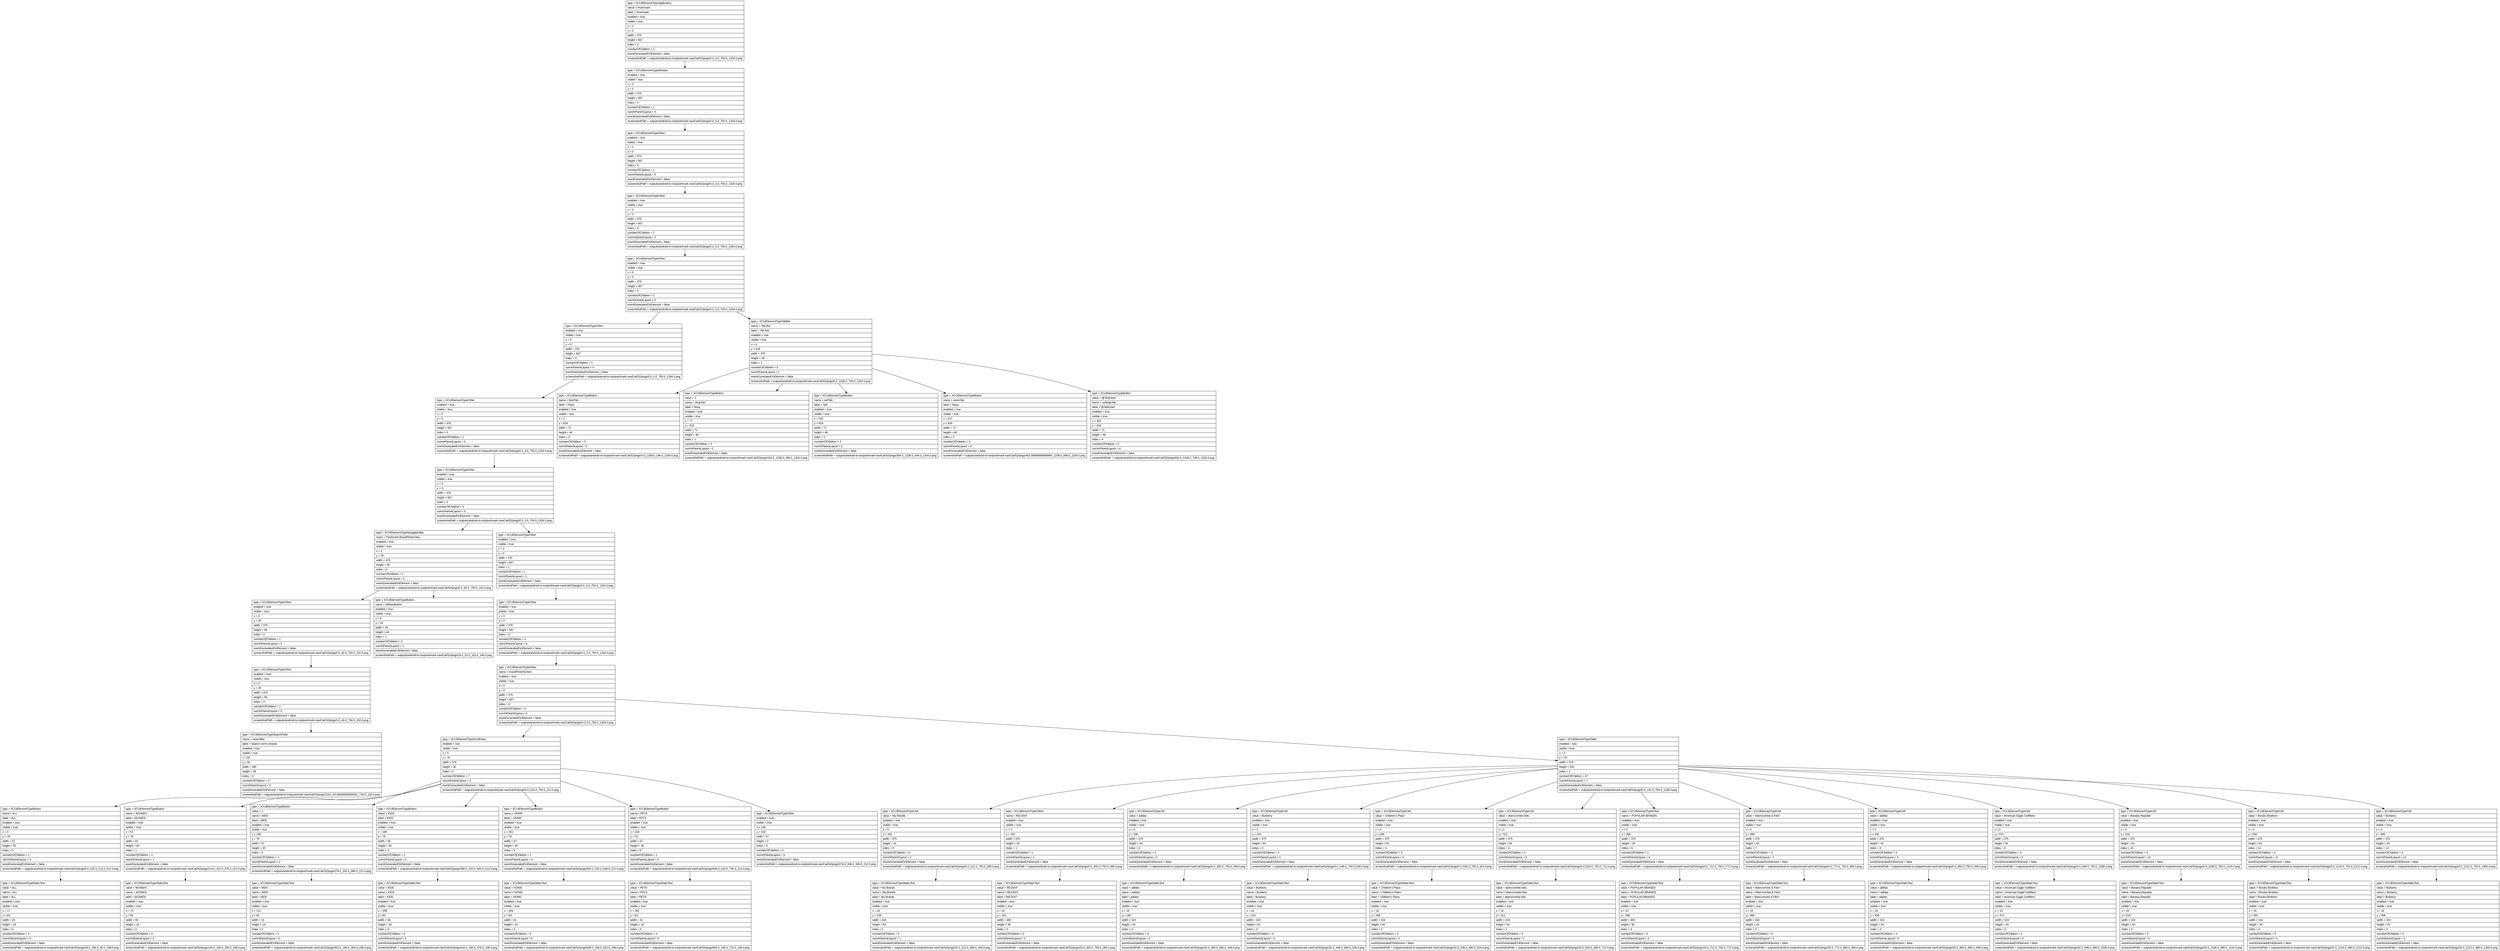 digraph Layout {

	node [shape=record fontname=Arial];

	0	[label="{type = XCUIElementTypeApplication\l|name = Poshmark\l|label = Poshmark\l|enabled = true\l|visible = true\l|x = 0\l|y = 0\l|width = 375\l|height = 667\l|index = 0\l|numberOfChildren = 2\l|eventGeneratedOnElement = false \l|screenshotPath = outputs/android-to-ios/poshmark-naviCat/S2/pngs/0.0_0.0_750.0_1334.0.png\l}"]
	1	[label="{type = XCUIElementTypeWindow\l|enabled = true\l|visible = true\l|x = 0\l|y = 0\l|width = 375\l|height = 667\l|index = 0\l|numberOfChildren = 1\l|numInParentLayout = 0\l|eventGeneratedOnElement = false \l|screenshotPath = outputs/android-to-ios/poshmark-naviCat/S2/pngs/0.0_0.0_750.0_1334.0.png\l}"]
	2	[label="{type = XCUIElementTypeOther\l|enabled = true\l|visible = true\l|x = 0\l|y = 0\l|width = 375\l|height = 667\l|index = 0\l|numberOfChildren = 1\l|numInParentLayout = 0\l|eventGeneratedOnElement = false \l|screenshotPath = outputs/android-to-ios/poshmark-naviCat/S2/pngs/0.0_0.0_750.0_1334.0.png\l}"]
	3	[label="{type = XCUIElementTypeOther\l|enabled = true\l|visible = true\l|x = 0\l|y = 0\l|width = 375\l|height = 667\l|index = 0\l|numberOfChildren = 1\l|numInParentLayout = 0\l|eventGeneratedOnElement = false \l|screenshotPath = outputs/android-to-ios/poshmark-naviCat/S2/pngs/0.0_0.0_750.0_1334.0.png\l}"]
	4	[label="{type = XCUIElementTypeOther\l|enabled = true\l|visible = true\l|x = 0\l|y = 0\l|width = 375\l|height = 667\l|index = 0\l|numberOfChildren = 2\l|numInParentLayout = 0\l|eventGeneratedOnElement = false \l|screenshotPath = outputs/android-to-ios/poshmark-naviCat/S2/pngs/0.0_0.0_750.0_1334.0.png\l}"]
	5	[label="{type = XCUIElementTypeOther\l|enabled = true\l|visible = true\l|x = 0\l|y = 0\l|width = 375\l|height = 667\l|index = 0\l|numberOfChildren = 1\l|numInParentLayout = 0\l|eventGeneratedOnElement = false \l|screenshotPath = outputs/android-to-ios/poshmark-naviCat/S2/pngs/0.0_0.0_750.0_1334.0.png\l}"]
	6	[label="{type = XCUIElementTypeTabBar\l|name = Tab Bar\l|label = Tab Bar\l|enabled = true\l|visible = true\l|x = 0\l|y = 618\l|width = 375\l|height = 49\l|index = 1\l|numberOfChildren = 5\l|numInParentLayout = 1\l|eventGeneratedOnElement = false \l|screenshotPath = outputs/android-to-ios/poshmark-naviCat/S2/pngs/0.0_1236.0_750.0_1334.0.png\l}"]
	7	[label="{type = XCUIElementTypeOther\l|enabled = true\l|visible = true\l|x = 0\l|y = 0\l|width = 375\l|height = 667\l|index = 0\l|numberOfChildren = 1\l|numInParentLayout = 0\l|eventGeneratedOnElement = false \l|screenshotPath = outputs/android-to-ios/poshmark-naviCat/S2/pngs/0.0_0.0_750.0_1334.0.png\l}"]
	8	[label="{type = XCUIElementTypeButton\l|name = feedTab\l|label = Feed\l|enabled = true\l|visible = true\l|x = 2\l|y = 619\l|width = 71\l|height = 48\l|index = 0\l|numberOfChildren = 0\l|numInParentLayout = 0\l|eventGeneratedOnElement = false \l|screenshotPath = outputs/android-to-ios/poshmark-naviCat/S2/pngs/4.0_1238.0_146.0_1334.0.png\l}"]
	9	[label="{type = XCUIElementTypeButton\l|value = 1\l|name = shopTab\l|label = Shop\l|enabled = true\l|visible = true\l|x = 77\l|y = 619\l|width = 71\l|height = 48\l|index = 1\l|numberOfChildren = 0\l|numInParentLayout = 1\l|eventGeneratedOnElement = false \l|screenshotPath = outputs/android-to-ios/poshmark-naviCat/S2/pngs/154.0_1238.0_296.0_1334.0.png\l}"]
	10	[label="{type = XCUIElementTypeButton\l|name = sellTab\l|label = Sell\l|enabled = true\l|visible = true\l|x = 152\l|y = 619\l|width = 71\l|height = 48\l|index = 2\l|numberOfChildren = 0\l|numInParentLayout = 2\l|eventGeneratedOnElement = false \l|screenshotPath = outputs/android-to-ios/poshmark-naviCat/S2/pngs/304.0_1238.0_446.0_1334.0.png\l}"]
	11	[label="{type = XCUIElementTypeButton\l|name = newsTab\l|label = News\l|enabled = true\l|visible = true\l|x = 227\l|y = 619\l|width = 71\l|height = 48\l|index = 3\l|numberOfChildren = 0\l|numInParentLayout = 3\l|eventGeneratedOnElement = false \l|screenshotPath = outputs/android-to-ios/poshmark-naviCat/S2/pngs/453.99999999999994_1238.0_596.0_1334.0.png\l}"]
	12	[label="{type = XCUIElementTypeButton\l|value = @TestUseri\l|name = settingsTab\l|label = @TestUseri\l|enabled = true\l|visible = true\l|x = 302\l|y = 619\l|width = 71\l|height = 48\l|index = 4\l|numberOfChildren = 0\l|numInParentLayout = 4\l|eventGeneratedOnElement = false \l|screenshotPath = outputs/android-to-ios/poshmark-naviCat/S2/pngs/604.0_1238.0_746.0_1334.0.png\l}"]
	13	[label="{type = XCUIElementTypeOther\l|enabled = true\l|visible = true\l|x = 0\l|y = 0\l|width = 375\l|height = 667\l|index = 0\l|numberOfChildren = 2\l|numInParentLayout = 0\l|eventGeneratedOnElement = false \l|screenshotPath = outputs/android-to-ios/poshmark-naviCat/S2/pngs/0.0_0.0_750.0_1334.0.png\l}"]
	14	[label="{type = XCUIElementTypeNavigationBar\l|name = Poshmark.BrandPickerView\l|enabled = true\l|visible = true\l|x = 0\l|y = 20\l|width = 375\l|height = 56\l|index = 0\l|numberOfChildren = 2\l|numInParentLayout = 0\l|eventGeneratedOnElement = false \l|screenshotPath = outputs/android-to-ios/poshmark-naviCat/S2/pngs/0.0_40.0_750.0_152.0.png\l}"]
	15	[label="{type = XCUIElementTypeOther\l|enabled = true\l|visible = true\l|x = 0\l|y = 0\l|width = 375\l|height = 667\l|index = 1\l|numberOfChildren = 1\l|numInParentLayout = 1\l|eventGeneratedOnElement = false \l|screenshotPath = outputs/android-to-ios/poshmark-naviCat/S2/pngs/0.0_0.0_750.0_1334.0.png\l}"]
	16	[label="{type = XCUIElementTypeOther\l|enabled = true\l|visible = true\l|x = 0\l|y = 20\l|width = 375\l|height = 56\l|index = 0\l|numberOfChildren = 1\l|numInParentLayout = 0\l|eventGeneratedOnElement = false \l|screenshotPath = outputs/android-to-ios/poshmark-naviCat/S2/pngs/0.0_40.0_750.0_152.0.png\l}"]
	17	[label="{type = XCUIElementTypeButton\l|name = leftNavButton\l|enabled = true\l|visible = true\l|x = 8\l|y = 26\l|width = 43\l|height = 44\l|index = 1\l|numberOfChildren = 0\l|numInParentLayout = 1\l|eventGeneratedOnElement = false \l|screenshotPath = outputs/android-to-ios/poshmark-naviCat/S2/pngs/16.0_52.0_102.0_140.0.png\l}"]
	18	[label="{type = XCUIElementTypeOther\l|enabled = true\l|visible = true\l|x = 0\l|y = 0\l|width = 375\l|height = 667\l|index = 0\l|numberOfChildren = 1\l|numInParentLayout = 0\l|eventGeneratedOnElement = false \l|screenshotPath = outputs/android-to-ios/poshmark-naviCat/S2/pngs/0.0_0.0_750.0_1334.0.png\l}"]
	19	[label="{type = XCUIElementTypeOther\l|enabled = true\l|visible = true\l|x = 0\l|y = 20\l|width = 375\l|height = 56\l|index = 0\l|numberOfChildren = 1\l|numInParentLayout = 0\l|eventGeneratedOnElement = false \l|screenshotPath = outputs/android-to-ios/poshmark-naviCat/S2/pngs/0.0_40.0_750.0_152.0.png\l}"]
	20	[label="{type = XCUIElementTypeOther\l|name = brandPickerScreen\l|enabled = true\l|visible = true\l|x = 0\l|y = 0\l|width = 375\l|height = 667\l|index = 0\l|numberOfChildren = 2\l|numInParentLayout = 0\l|eventGeneratedOnElement = false \l|screenshotPath = outputs/android-to-ios/poshmark-naviCat/S2/pngs/0.0_0.0_750.0_1334.0.png\l}"]
	21	[label="{type = XCUIElementTypeSearchField\l|name = searchBar\l|label = Search men's brands\l|enabled = true\l|visible = true\l|x = 59\l|y = 30\l|width = 300\l|height = 36\l|index = 0\l|numberOfChildren = 0\l|numInParentLayout = 0\l|eventGeneratedOnElement = false \l|screenshotPath = outputs/android-to-ios/poshmark-naviCat/S2/pngs/118.0_60.00000000000001_718.0_132.0.png\l}"]
	22	[label="{type = XCUIElementTypeScrollView\l|enabled = true\l|visible = true\l|x = 0\l|y = 76\l|width = 375\l|height = 30\l|index = 0\l|numberOfChildren = 7\l|numInParentLayout = 0\l|eventGeneratedOnElement = false \l|screenshotPath = outputs/android-to-ios/poshmark-naviCat/S2/pngs/0.0_152.0_750.0_212.0.png\l}"]
	23	[label="{type = XCUIElementTypeTable\l|enabled = true\l|visible = true\l|x = 0\l|y = 76\l|width = 375\l|height = 542\l|index = 1\l|numberOfChildren = 57\l|numInParentLayout = 1\l|eventGeneratedOnElement = false \l|screenshotPath = outputs/android-to-ios/poshmark-naviCat/S2/pngs/0.0_152.0_750.0_1236.0.png\l}"]
	24	[label="{type = XCUIElementTypeButton\l|name = ALL\l|label = ALL\l|enabled = true\l|visible = true\l|x = 0\l|y = 76\l|width = 57\l|height = 30\l|index = 0\l|numberOfChildren = 1\l|numInParentLayout = 0\l|eventGeneratedOnElement = false \l|screenshotPath = outputs/android-to-ios/poshmark-naviCat/S2/pngs/0.0_152.0_114.0_212.0.png\l}"]
	25	[label="{type = XCUIElementTypeButton\l|name = WOMEN\l|label = WOMEN\l|enabled = true\l|visible = true\l|x = 57\l|y = 76\l|width = 81\l|height = 30\l|index = 1\l|numberOfChildren = 1\l|numInParentLayout = 1\l|eventGeneratedOnElement = false \l|screenshotPath = outputs/android-to-ios/poshmark-naviCat/S2/pngs/114.0_152.0_276.0_212.0.png\l}"]
	26	[label="{type = XCUIElementTypeButton\l|value = 1\l|name = MEN\l|label = MEN\l|enabled = true\l|visible = true\l|x = 138\l|y = 76\l|width = 57\l|height = 30\l|index = 2\l|numberOfChildren = 1\l|numInParentLayout = 2\l|eventGeneratedOnElement = false \l|screenshotPath = outputs/android-to-ios/poshmark-naviCat/S2/pngs/276.0_152.0_390.0_212.0.png\l}"]
	27	[label="{type = XCUIElementTypeButton\l|name = KIDS\l|label = KIDS\l|enabled = true\l|visible = true\l|x = 195\l|y = 76\l|width = 56\l|height = 30\l|index = 3\l|numberOfChildren = 1\l|numInParentLayout = 3\l|eventGeneratedOnElement = false \l|screenshotPath = outputs/android-to-ios/poshmark-naviCat/S2/pngs/390.0_152.0_502.0_212.0.png\l}"]
	28	[label="{type = XCUIElementTypeButton\l|name = HOME\l|label = HOME\l|enabled = true\l|visible = true\l|x = 251\l|y = 76\l|width = 67\l|height = 30\l|index = 4\l|numberOfChildren = 1\l|numInParentLayout = 4\l|eventGeneratedOnElement = false \l|screenshotPath = outputs/android-to-ios/poshmark-naviCat/S2/pngs/502.0_152.0_636.0_212.0.png\l}"]
	29	[label="{type = XCUIElementTypeButton\l|name = PETS\l|label = PETS\l|enabled = true\l|visible = true\l|x = 318\l|y = 76\l|width = 57\l|height = 30\l|index = 5\l|numberOfChildren = 1\l|numInParentLayout = 5\l|eventGeneratedOnElement = false \l|screenshotPath = outputs/android-to-ios/poshmark-naviCat/S2/pngs/636.0_152.0_750.0_212.0.png\l}"]
	30	[label="{type = XCUIElementTypeOther\l|enabled = true\l|visible = true\l|x = 138\l|y = 104\l|width = 57\l|height = 2\l|index = 6\l|numberOfChildren = 0\l|numInParentLayout = 6\l|eventGeneratedOnElement = false \l|screenshotPath = outputs/android-to-ios/poshmark-naviCat/S2/pngs/276.0_208.0_390.0_212.0.png\l}"]
	31	[label="{type = XCUIElementTypeCell\l|value = My Brands\l|enabled = true\l|visible = true\l|x = 0\l|y = 106\l|width = 375\l|height = 44\l|index = 0\l|numberOfChildren = 3\l|numInParentLayout = 0\l|eventGeneratedOnElement = false \l|screenshotPath = outputs/android-to-ios/poshmark-naviCat/S2/pngs/0.0_212.0_750.0_300.0.png\l}"]
	32	[label="{type = XCUIElementTypeOther\l|name = RECENT\l|enabled = true\l|visible = true\l|x = 0\l|y = 150\l|width = 375\l|height = 30\l|index = 1\l|numberOfChildren = 1\l|numInParentLayout = 1\l|eventGeneratedOnElement = false \l|screenshotPath = outputs/android-to-ios/poshmark-naviCat/S2/pngs/0.0_300.0_750.0_360.0.png\l}"]
	33	[label="{type = XCUIElementTypeCell\l|value = adidas\l|enabled = true\l|visible = true\l|x = 0\l|y = 180\l|width = 375\l|height = 44\l|index = 2\l|numberOfChildren = 3\l|numInParentLayout = 2\l|eventGeneratedOnElement = false \l|screenshotPath = outputs/android-to-ios/poshmark-naviCat/S2/pngs/0.0_360.0_750.0_448.0.png\l}"]
	34	[label="{type = XCUIElementTypeCell\l|value = Burberry\l|enabled = true\l|visible = true\l|x = 0\l|y = 224\l|width = 375\l|height = 44\l|index = 3\l|numberOfChildren = 3\l|numInParentLayout = 3\l|eventGeneratedOnElement = false \l|screenshotPath = outputs/android-to-ios/poshmark-naviCat/S2/pngs/0.0_448.0_750.0_536.0.png\l}"]
	35	[label="{type = XCUIElementTypeCell\l|value = Children's Place\l|enabled = true\l|visible = true\l|x = 0\l|y = 268\l|width = 375\l|height = 44\l|index = 4\l|numberOfChildren = 3\l|numInParentLayout = 4\l|eventGeneratedOnElement = false \l|screenshotPath = outputs/android-to-ios/poshmark-naviCat/S2/pngs/0.0_536.0_750.0_624.0.png\l}"]
	36	[label="{type = XCUIElementTypeCell\l|value = abercrombie kids\l|enabled = true\l|visible = true\l|x = 0\l|y = 312\l|width = 375\l|height = 44\l|index = 5\l|numberOfChildren = 3\l|numInParentLayout = 5\l|eventGeneratedOnElement = false \l|screenshotPath = outputs/android-to-ios/poshmark-naviCat/S2/pngs/0.0_624.0_750.0_712.0.png\l}"]
	37	[label="{type = XCUIElementTypeOther\l|name = POPULAR BRANDS\l|enabled = true\l|visible = true\l|x = 0\l|y = 356\l|width = 375\l|height = 30\l|index = 6\l|numberOfChildren = 1\l|numInParentLayout = 6\l|eventGeneratedOnElement = false \l|screenshotPath = outputs/android-to-ios/poshmark-naviCat/S2/pngs/0.0_712.0_750.0_772.0.png\l}"]
	38	[label="{type = XCUIElementTypeCell\l|value = Abercrombie & Fitch\l|enabled = true\l|visible = true\l|x = 0\l|y = 386\l|width = 375\l|height = 44\l|index = 7\l|numberOfChildren = 3\l|numInParentLayout = 7\l|eventGeneratedOnElement = false \l|screenshotPath = outputs/android-to-ios/poshmark-naviCat/S2/pngs/0.0_772.0_750.0_860.0.png\l}"]
	39	[label="{type = XCUIElementTypeCell\l|value = adidas\l|enabled = true\l|visible = true\l|x = 0\l|y = 430\l|width = 375\l|height = 44\l|index = 8\l|numberOfChildren = 3\l|numInParentLayout = 8\l|eventGeneratedOnElement = false \l|screenshotPath = outputs/android-to-ios/poshmark-naviCat/S2/pngs/0.0_860.0_750.0_948.0.png\l}"]
	40	[label="{type = XCUIElementTypeCell\l|value = American Eagle Outfitters\l|enabled = true\l|visible = true\l|x = 0\l|y = 474\l|width = 375\l|height = 44\l|index = 9\l|numberOfChildren = 3\l|numInParentLayout = 9\l|eventGeneratedOnElement = false \l|screenshotPath = outputs/android-to-ios/poshmark-naviCat/S2/pngs/0.0_948.0_750.0_1036.0.png\l}"]
	41	[label="{type = XCUIElementTypeCell\l|value = Banana Republic\l|enabled = true\l|visible = true\l|x = 0\l|y = 518\l|width = 375\l|height = 44\l|index = 10\l|numberOfChildren = 3\l|numInParentLayout = 10\l|eventGeneratedOnElement = false \l|screenshotPath = outputs/android-to-ios/poshmark-naviCat/S2/pngs/0.0_1036.0_750.0_1124.0.png\l}"]
	42	[label="{type = XCUIElementTypeCell\l|value = Brooks Brothers\l|enabled = true\l|visible = true\l|x = 0\l|y = 562\l|width = 375\l|height = 44\l|index = 11\l|numberOfChildren = 3\l|numInParentLayout = 11\l|eventGeneratedOnElement = false \l|screenshotPath = outputs/android-to-ios/poshmark-naviCat/S2/pngs/0.0_1124.0_750.0_1212.0.png\l}"]
	43	[label="{type = XCUIElementTypeCell\l|value = Burberry\l|enabled = true\l|visible = true\l|x = 0\l|y = 606\l|width = 375\l|height = 44\l|index = 12\l|numberOfChildren = 3\l|numInParentLayout = 12\l|eventGeneratedOnElement = false \l|screenshotPath = outputs/android-to-ios/poshmark-naviCat/S2/pngs/0.0_1212.0_750.0_1300.0.png\l}"]
	44	[label="{type = XCUIElementTypeStaticText\l|value = ALL\l|name = ALL\l|label = ALL\l|enabled = true\l|visible = true\l|x = 17\l|y = 83\l|width = 23\l|height = 16\l|index = 0\l|numberOfChildren = 0\l|numInParentLayout = 0\l|eventGeneratedOnElement = false \l|screenshotPath = outputs/android-to-ios/poshmark-naviCat/S2/pngs/34.0_166.0_80.0_198.0.png\l}"]
	45	[label="{type = XCUIElementTypeStaticText\l|value = WOMEN\l|name = WOMEN\l|label = WOMEN\l|enabled = true\l|visible = true\l|x = 70\l|y = 83\l|width = 55\l|height = 16\l|index = 0\l|numberOfChildren = 0\l|numInParentLayout = 0\l|eventGeneratedOnElement = false \l|screenshotPath = outputs/android-to-ios/poshmark-naviCat/S2/pngs/140.0_166.0_250.0_198.0.png\l}"]
	46	[label="{type = XCUIElementTypeStaticText\l|value = MEN\l|name = MEN\l|label = MEN\l|enabled = true\l|visible = true\l|x = 151\l|y = 83\l|width = 31\l|height = 16\l|index = 0\l|numberOfChildren = 0\l|numInParentLayout = 0\l|eventGeneratedOnElement = false \l|screenshotPath = outputs/android-to-ios/poshmark-naviCat/S2/pngs/302.0_166.0_364.0_198.0.png\l}"]
	47	[label="{type = XCUIElementTypeStaticText\l|value = KIDS\l|name = KIDS\l|label = KIDS\l|enabled = true\l|visible = true\l|x = 208\l|y = 83\l|width = 30\l|height = 16\l|index = 0\l|numberOfChildren = 0\l|numInParentLayout = 0\l|eventGeneratedOnElement = false \l|screenshotPath = outputs/android-to-ios/poshmark-naviCat/S2/pngs/416.0_166.0_476.0_198.0.png\l}"]
	48	[label="{type = XCUIElementTypeStaticText\l|value = HOME\l|name = HOME\l|label = HOME\l|enabled = true\l|visible = true\l|x = 264\l|y = 83\l|width = 41\l|height = 16\l|index = 0\l|numberOfChildren = 0\l|numInParentLayout = 0\l|eventGeneratedOnElement = false \l|screenshotPath = outputs/android-to-ios/poshmark-naviCat/S2/pngs/528.0_166.0_610.0_198.0.png\l}"]
	49	[label="{type = XCUIElementTypeStaticText\l|value = PETS\l|name = PETS\l|label = PETS\l|enabled = true\l|visible = true\l|x = 331\l|y = 83\l|width = 31\l|height = 16\l|index = 0\l|numberOfChildren = 0\l|numInParentLayout = 0\l|eventGeneratedOnElement = false \l|screenshotPath = outputs/android-to-ios/poshmark-naviCat/S2/pngs/662.0_166.0_724.0_198.0.png\l}"]
	50	[label="{type = XCUIElementTypeStaticText\l|value = My Brands\l|name = My Brands\l|label = My Brands\l|enabled = true\l|visible = true\l|x = 16\l|y = 106\l|width = 324\l|height = 44\l|index = 1\l|numberOfChildren = 0\l|numInParentLayout = 1\l|eventGeneratedOnElement = false \l|screenshotPath = outputs/android-to-ios/poshmark-naviCat/S2/pngs/32.0_212.0_680.0_300.0.png\l}"]
	51	[label="{type = XCUIElementTypeStaticText\l|value = RECENT\l|name = RECENT\l|label = RECENT\l|enabled = true\l|visible = true\l|x = 10\l|y = 150\l|width = 365\l|height = 30\l|index = 0\l|numberOfChildren = 0\l|numInParentLayout = 0\l|eventGeneratedOnElement = false \l|screenshotPath = outputs/android-to-ios/poshmark-naviCat/S2/pngs/20.0_300.0_750.0_360.0.png\l}"]
	52	[label="{type = XCUIElementTypeStaticText\l|value = adidas\l|name = adidas\l|label = adidas\l|enabled = true\l|visible = true\l|x = 16\l|y = 180\l|width = 324\l|height = 44\l|index = 0\l|numberOfChildren = 0\l|numInParentLayout = 0\l|eventGeneratedOnElement = false \l|screenshotPath = outputs/android-to-ios/poshmark-naviCat/S2/pngs/32.0_360.0_680.0_448.0.png\l}"]
	53	[label="{type = XCUIElementTypeStaticText\l|value = Burberry\l|name = Burberry\l|label = Burberry\l|enabled = true\l|visible = true\l|x = 16\l|y = 224\l|width = 324\l|height = 44\l|index = 0\l|numberOfChildren = 0\l|numInParentLayout = 0\l|eventGeneratedOnElement = false \l|screenshotPath = outputs/android-to-ios/poshmark-naviCat/S2/pngs/32.0_448.0_680.0_536.0.png\l}"]
	54	[label="{type = XCUIElementTypeStaticText\l|value = Children's Place\l|name = Children's Place\l|label = Children's Place\l|enabled = true\l|visible = true\l|x = 16\l|y = 268\l|width = 324\l|height = 44\l|index = 0\l|numberOfChildren = 0\l|numInParentLayout = 0\l|eventGeneratedOnElement = false \l|screenshotPath = outputs/android-to-ios/poshmark-naviCat/S2/pngs/32.0_536.0_680.0_624.0.png\l}"]
	55	[label="{type = XCUIElementTypeStaticText\l|value = abercrombie kids\l|name = abercrombie kids\l|label = abercrombie kids\l|enabled = true\l|visible = true\l|x = 16\l|y = 312\l|width = 324\l|height = 44\l|index = 1\l|numberOfChildren = 0\l|numInParentLayout = 1\l|eventGeneratedOnElement = false \l|screenshotPath = outputs/android-to-ios/poshmark-naviCat/S2/pngs/32.0_624.0_680.0_712.0.png\l}"]
	56	[label="{type = XCUIElementTypeStaticText\l|value = POPULAR BRANDS\l|name = POPULAR BRANDS\l|label = POPULAR BRANDS\l|enabled = true\l|visible = true\l|x = 10\l|y = 356\l|width = 365\l|height = 30\l|index = 0\l|numberOfChildren = 0\l|numInParentLayout = 0\l|eventGeneratedOnElement = false \l|screenshotPath = outputs/android-to-ios/poshmark-naviCat/S2/pngs/20.0_712.0_750.0_772.0.png\l}"]
	57	[label="{type = XCUIElementTypeStaticText\l|value = Abercrombie & Fitch\l|name = Abercrombie & Fitch\l|label = Abercrombie & Fitch\l|enabled = true\l|visible = true\l|x = 16\l|y = 386\l|width = 324\l|height = 44\l|index = 0\l|numberOfChildren = 0\l|numInParentLayout = 0\l|eventGeneratedOnElement = false \l|screenshotPath = outputs/android-to-ios/poshmark-naviCat/S2/pngs/32.0_772.0_680.0_860.0.png\l}"]
	58	[label="{type = XCUIElementTypeStaticText\l|value = adidas\l|name = adidas\l|label = adidas\l|enabled = true\l|visible = true\l|x = 16\l|y = 430\l|width = 324\l|height = 44\l|index = 0\l|numberOfChildren = 0\l|numInParentLayout = 0\l|eventGeneratedOnElement = false \l|screenshotPath = outputs/android-to-ios/poshmark-naviCat/S2/pngs/32.0_860.0_680.0_948.0.png\l}"]
	59	[label="{type = XCUIElementTypeStaticText\l|value = American Eagle Outfitters\l|name = American Eagle Outfitters\l|label = American Eagle Outfitters\l|enabled = true\l|visible = true\l|x = 16\l|y = 474\l|width = 324\l|height = 44\l|index = 0\l|numberOfChildren = 0\l|numInParentLayout = 0\l|eventGeneratedOnElement = false \l|screenshotPath = outputs/android-to-ios/poshmark-naviCat/S2/pngs/32.0_948.0_680.0_1036.0.png\l}"]
	60	[label="{type = XCUIElementTypeStaticText\l|value = Banana Republic\l|name = Banana Republic\l|label = Banana Republic\l|enabled = true\l|visible = true\l|x = 16\l|y = 518\l|width = 324\l|height = 44\l|index = 0\l|numberOfChildren = 0\l|numInParentLayout = 0\l|eventGeneratedOnElement = false \l|screenshotPath = outputs/android-to-ios/poshmark-naviCat/S2/pngs/32.0_1036.0_680.0_1124.0.png\l}"]
	61	[label="{type = XCUIElementTypeStaticText\l|value = Brooks Brothers\l|name = Brooks Brothers\l|label = Brooks Brothers\l|enabled = true\l|visible = true\l|x = 16\l|y = 562\l|width = 324\l|height = 44\l|index = 0\l|numberOfChildren = 0\l|numInParentLayout = 0\l|eventGeneratedOnElement = false \l|screenshotPath = outputs/android-to-ios/poshmark-naviCat/S2/pngs/32.0_1124.0_680.0_1212.0.png\l}"]
	62	[label="{type = XCUIElementTypeStaticText\l|value = Burberry\l|name = Burberry\l|label = Burberry\l|enabled = true\l|visible = true\l|x = 16\l|y = 606\l|width = 324\l|height = 44\l|index = 0\l|numberOfChildren = 0\l|numInParentLayout = 0\l|eventGeneratedOnElement = false \l|screenshotPath = outputs/android-to-ios/poshmark-naviCat/S2/pngs/32.0_1212.0_680.0_1300.0.png\l}"]


	0 -> 1
	1 -> 2
	2 -> 3
	3 -> 4
	4 -> 5
	4 -> 6
	5 -> 7
	6 -> 8
	6 -> 9
	6 -> 10
	6 -> 11
	6 -> 12
	7 -> 13
	13 -> 14
	13 -> 15
	14 -> 16
	14 -> 17
	15 -> 18
	16 -> 19
	18 -> 20
	19 -> 21
	20 -> 22
	20 -> 23
	22 -> 24
	22 -> 25
	22 -> 26
	22 -> 27
	22 -> 28
	22 -> 29
	22 -> 30
	23 -> 31
	23 -> 32
	23 -> 33
	23 -> 34
	23 -> 35
	23 -> 36
	23 -> 37
	23 -> 38
	23 -> 39
	23 -> 40
	23 -> 41
	23 -> 42
	23 -> 43
	24 -> 44
	25 -> 45
	26 -> 46
	27 -> 47
	28 -> 48
	29 -> 49
	31 -> 50
	32 -> 51
	33 -> 52
	34 -> 53
	35 -> 54
	36 -> 55
	37 -> 56
	38 -> 57
	39 -> 58
	40 -> 59
	41 -> 60
	42 -> 61
	43 -> 62


}